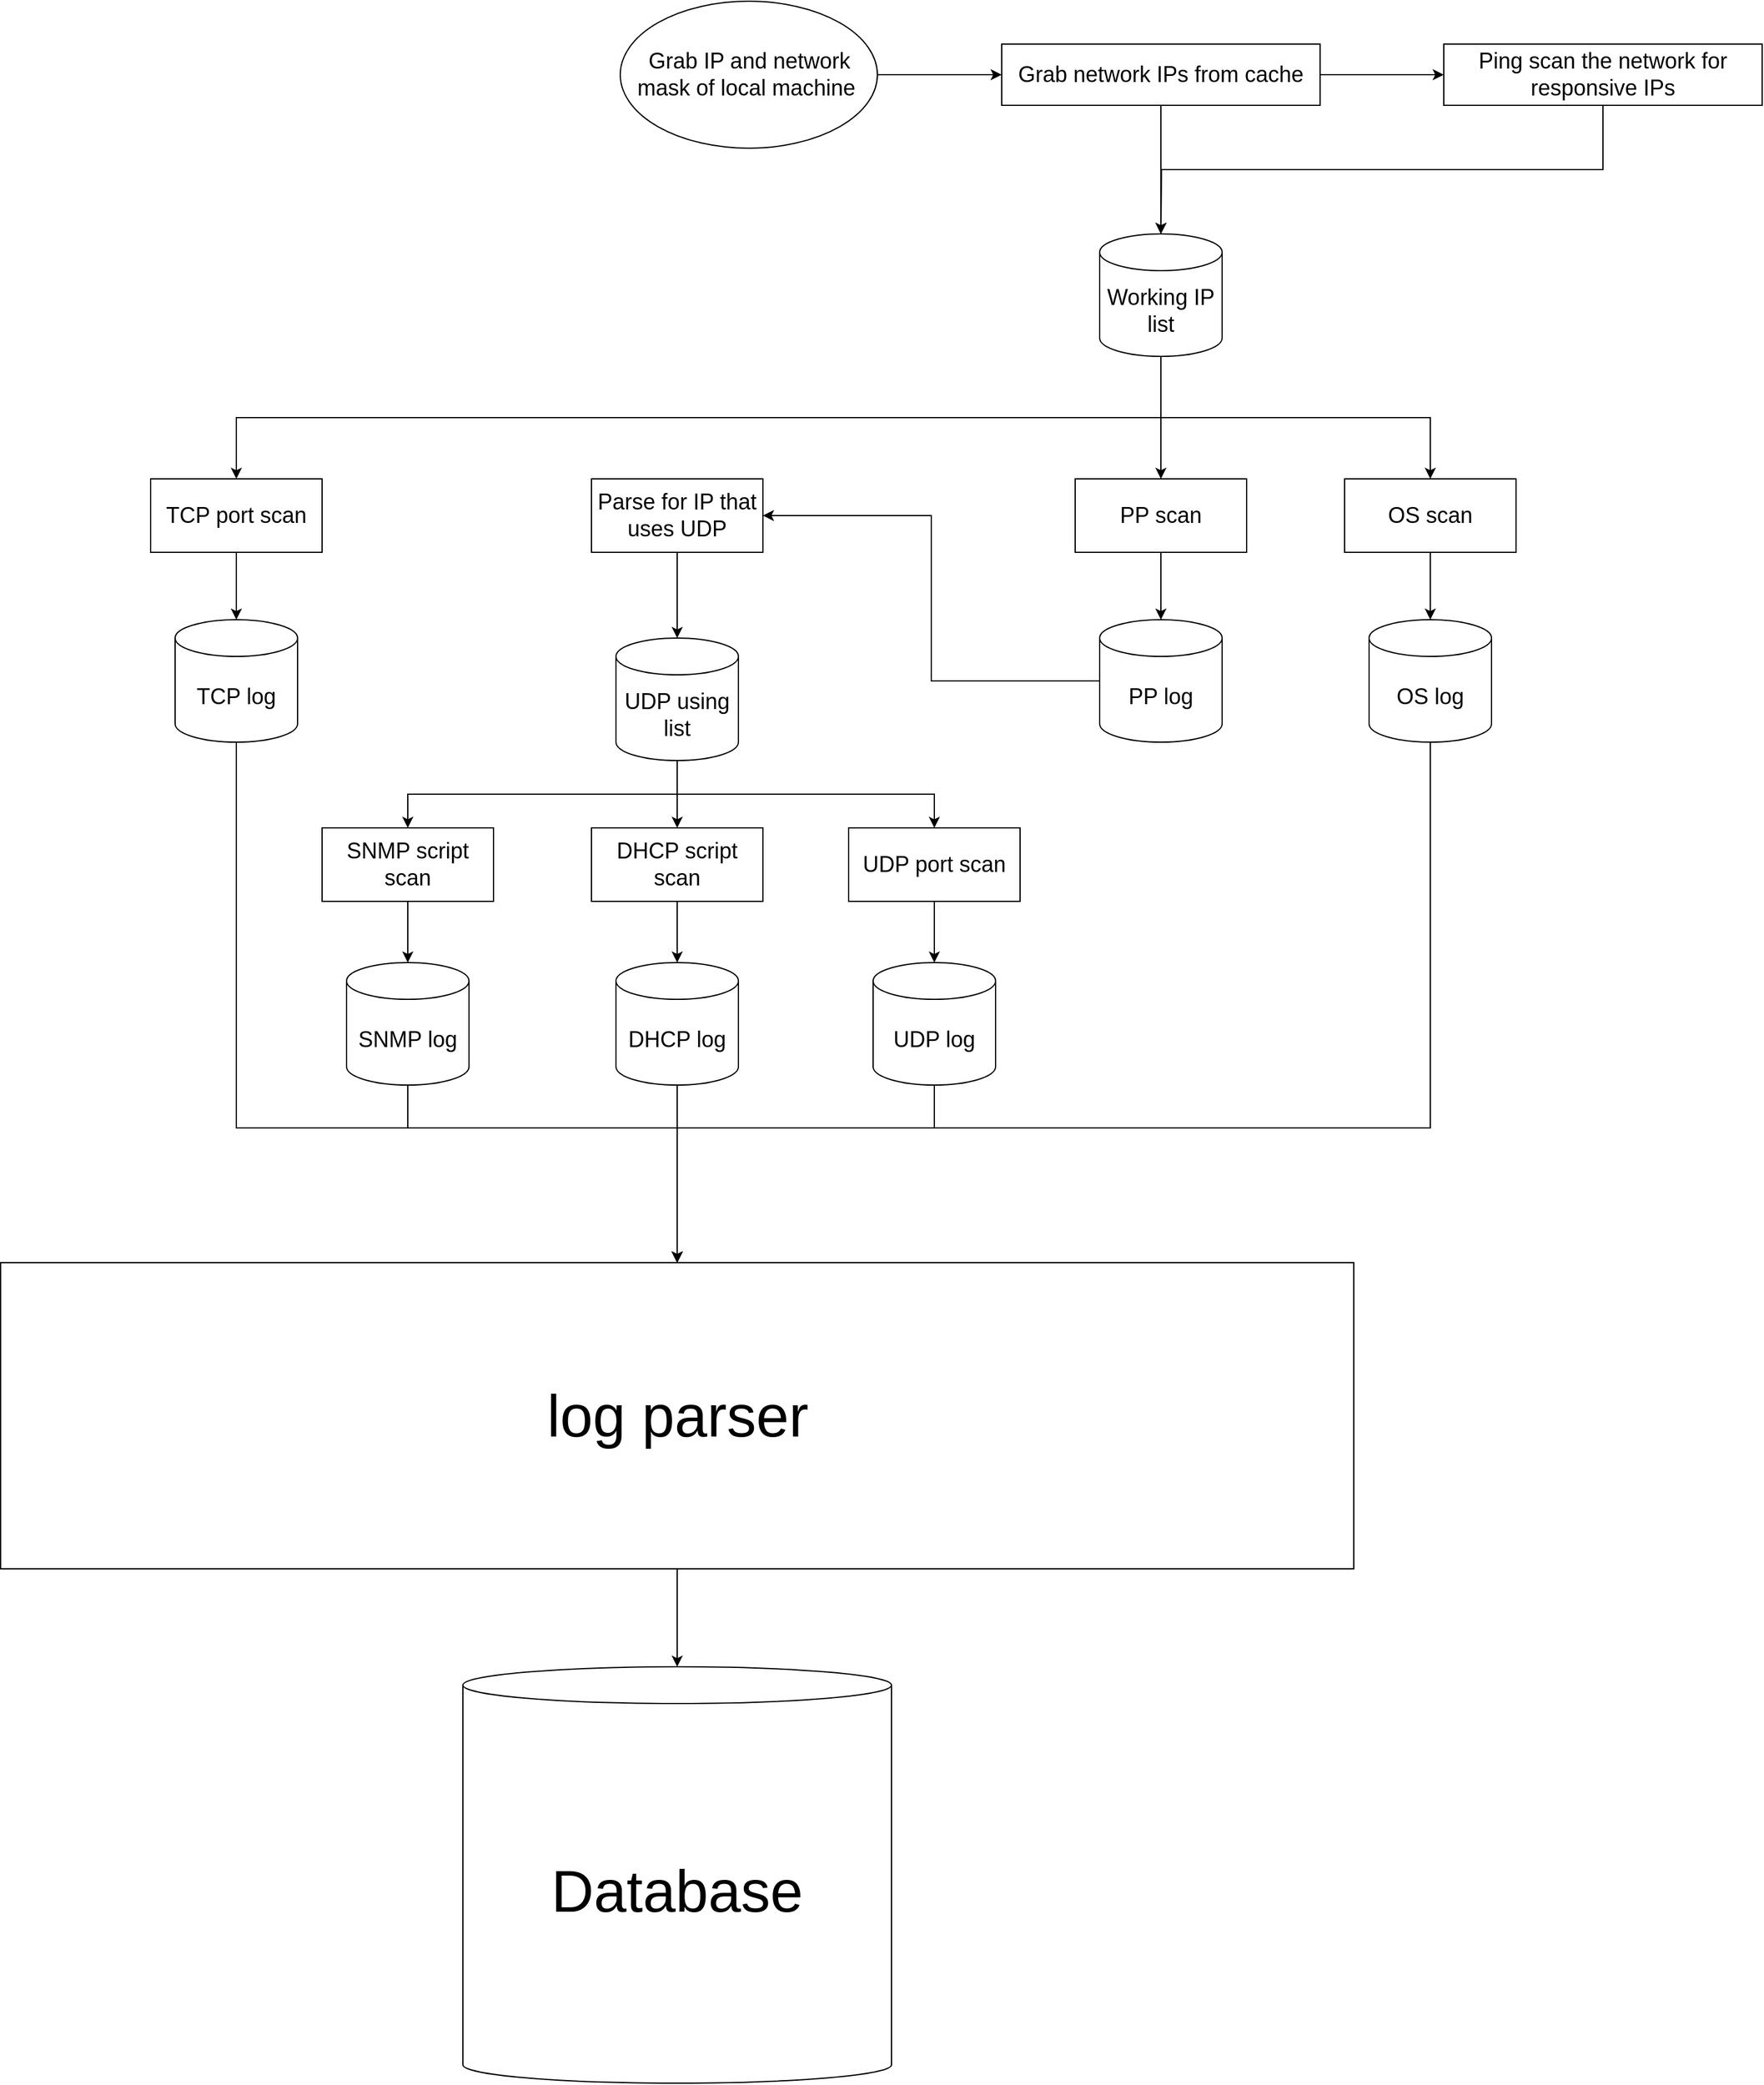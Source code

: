 <mxfile version="13.9.9" type="device"><diagram id="fcKBgYoPFcLBL658Hd3Y" name="第 1 页"><mxGraphModel dx="2633" dy="903" grid="1" gridSize="10" guides="1" tooltips="1" connect="1" arrows="1" fold="1" page="1" pageScale="1" pageWidth="827" pageHeight="1169" math="0" shadow="0"><root><mxCell id="0"/><mxCell id="1" parent="0"/><mxCell id="1AxPPNem9Uw8FBkgVJtk-5" style="edgeStyle=orthogonalEdgeStyle;rounded=0;orthogonalLoop=1;jettySize=auto;html=1;exitX=1;exitY=0.5;exitDx=0;exitDy=0;entryX=0;entryY=0.5;entryDx=0;entryDy=0;" parent="1" source="c6gwGKJdJA9xKn9oDRa9-1" target="c6gwGKJdJA9xKn9oDRa9-5" edge="1"><mxGeometry relative="1" as="geometry"/></mxCell><mxCell id="c6gwGKJdJA9xKn9oDRa9-1" value="&lt;font style=&quot;font-size: 18px&quot;&gt;Grab IP and network mask of local machine&amp;nbsp;&lt;br&gt;&lt;/font&gt;" style="ellipse;whiteSpace=wrap;html=1;" parent="1" vertex="1"><mxGeometry x="308.5" y="30" width="210" height="120" as="geometry"/></mxCell><mxCell id="1AxPPNem9Uw8FBkgVJtk-9" style="edgeStyle=orthogonalEdgeStyle;rounded=0;orthogonalLoop=1;jettySize=auto;html=1;exitX=1;exitY=0.5;exitDx=0;exitDy=0;entryX=0;entryY=0.5;entryDx=0;entryDy=0;" parent="1" source="c6gwGKJdJA9xKn9oDRa9-5" target="c6gwGKJdJA9xKn9oDRa9-7" edge="1"><mxGeometry relative="1" as="geometry"/></mxCell><mxCell id="cGT-KW0gCM3Yfdl7ZgTH-32" style="edgeStyle=orthogonalEdgeStyle;rounded=0;orthogonalLoop=1;jettySize=auto;html=1;exitX=0.5;exitY=1;exitDx=0;exitDy=0;" edge="1" parent="1" source="c6gwGKJdJA9xKn9oDRa9-5" target="c6gwGKJdJA9xKn9oDRa9-11"><mxGeometry relative="1" as="geometry"/></mxCell><mxCell id="c6gwGKJdJA9xKn9oDRa9-5" value="&lt;font style=&quot;font-size: 18px&quot;&gt;Grab network IPs from cache&lt;br&gt;&lt;/font&gt;" style="rounded=0;whiteSpace=wrap;html=1;" parent="1" vertex="1"><mxGeometry x="620" y="65" width="260" height="50" as="geometry"/></mxCell><mxCell id="cGT-KW0gCM3Yfdl7ZgTH-34" style="edgeStyle=orthogonalEdgeStyle;rounded=0;orthogonalLoop=1;jettySize=auto;html=1;exitX=0.5;exitY=1;exitDx=0;exitDy=0;exitPerimeter=0;entryX=0.5;entryY=0;entryDx=0;entryDy=0;" edge="1" parent="1" source="c6gwGKJdJA9xKn9oDRa9-11" target="cGT-KW0gCM3Yfdl7ZgTH-24"><mxGeometry relative="1" as="geometry"/></mxCell><mxCell id="cGT-KW0gCM3Yfdl7ZgTH-35" style="edgeStyle=orthogonalEdgeStyle;rounded=0;orthogonalLoop=1;jettySize=auto;html=1;exitX=0.5;exitY=1;exitDx=0;exitDy=0;exitPerimeter=0;entryX=0.5;entryY=0;entryDx=0;entryDy=0;" edge="1" parent="1" source="c6gwGKJdJA9xKn9oDRa9-11" target="c6gwGKJdJA9xKn9oDRa9-16"><mxGeometry relative="1" as="geometry"/></mxCell><mxCell id="cGT-KW0gCM3Yfdl7ZgTH-36" style="edgeStyle=orthogonalEdgeStyle;rounded=0;orthogonalLoop=1;jettySize=auto;html=1;exitX=0.5;exitY=1;exitDx=0;exitDy=0;exitPerimeter=0;entryX=0.5;entryY=0;entryDx=0;entryDy=0;" edge="1" parent="1" source="c6gwGKJdJA9xKn9oDRa9-11" target="cGT-KW0gCM3Yfdl7ZgTH-25"><mxGeometry relative="1" as="geometry"/></mxCell><mxCell id="c6gwGKJdJA9xKn9oDRa9-11" value="&lt;font style=&quot;font-size: 18px&quot;&gt;Working IP list&lt;/font&gt;" style="shape=cylinder3;whiteSpace=wrap;html=1;boundedLbl=1;backgroundOutline=1;size=15;" parent="1" vertex="1"><mxGeometry x="700" y="220" width="100" height="100" as="geometry"/></mxCell><mxCell id="c6gwGKJdJA9xKn9oDRa9-28" style="edgeStyle=orthogonalEdgeStyle;rounded=0;orthogonalLoop=1;jettySize=auto;html=1;exitX=0.5;exitY=1;exitDx=0;exitDy=0;entryX=0.5;entryY=0;entryDx=0;entryDy=0;entryPerimeter=0;" parent="1" source="c6gwGKJdJA9xKn9oDRa9-16" target="c6gwGKJdJA9xKn9oDRa9-27" edge="1"><mxGeometry relative="1" as="geometry"/></mxCell><mxCell id="c6gwGKJdJA9xKn9oDRa9-16" value="&lt;font style=&quot;font-size: 18px&quot;&gt;TCP port scan&lt;/font&gt;" style="rounded=0;whiteSpace=wrap;html=1;" parent="1" vertex="1"><mxGeometry x="-75" y="420" width="140" height="60" as="geometry"/></mxCell><mxCell id="cGT-KW0gCM3Yfdl7ZgTH-46" style="edgeStyle=orthogonalEdgeStyle;rounded=0;orthogonalLoop=1;jettySize=auto;html=1;exitX=0.5;exitY=1;exitDx=0;exitDy=0;exitPerimeter=0;entryX=0.5;entryY=0;entryDx=0;entryDy=0;" edge="1" parent="1" source="c6gwGKJdJA9xKn9oDRa9-27" target="eOPWxwSxeP9AWmsO0sd6-2"><mxGeometry relative="1" as="geometry"><Array as="points"><mxPoint x="-5" y="950"/><mxPoint x="355" y="950"/></Array></mxGeometry></mxCell><mxCell id="c6gwGKJdJA9xKn9oDRa9-27" value="&lt;span style=&quot;font-size: 18px&quot;&gt;TCP log&lt;/span&gt;" style="shape=cylinder3;whiteSpace=wrap;html=1;boundedLbl=1;backgroundOutline=1;size=15;" parent="1" vertex="1"><mxGeometry x="-55" y="535" width="100" height="100" as="geometry"/></mxCell><mxCell id="cGT-KW0gCM3Yfdl7ZgTH-43" style="edgeStyle=orthogonalEdgeStyle;rounded=0;orthogonalLoop=1;jettySize=auto;html=1;exitX=0;exitY=0.5;exitDx=0;exitDy=0;exitPerimeter=0;entryX=1;entryY=0.5;entryDx=0;entryDy=0;" edge="1" parent="1" source="c6gwGKJdJA9xKn9oDRa9-30" target="cGT-KW0gCM3Yfdl7ZgTH-42"><mxGeometry relative="1" as="geometry"/></mxCell><mxCell id="c6gwGKJdJA9xKn9oDRa9-30" value="&lt;font style=&quot;font-size: 18px&quot;&gt;PP log&lt;/font&gt;" style="shape=cylinder3;whiteSpace=wrap;html=1;boundedLbl=1;backgroundOutline=1;size=15;" parent="1" vertex="1"><mxGeometry x="700" y="535" width="100" height="100" as="geometry"/></mxCell><mxCell id="cGT-KW0gCM3Yfdl7ZgTH-38" style="edgeStyle=orthogonalEdgeStyle;rounded=0;orthogonalLoop=1;jettySize=auto;html=1;exitX=0.5;exitY=1;exitDx=0;exitDy=0;exitPerimeter=0;entryX=0.5;entryY=0;entryDx=0;entryDy=0;" edge="1" parent="1" source="c6gwGKJdJA9xKn9oDRa9-33" target="cGT-KW0gCM3Yfdl7ZgTH-5"><mxGeometry relative="1" as="geometry"/></mxCell><mxCell id="cGT-KW0gCM3Yfdl7ZgTH-39" style="edgeStyle=orthogonalEdgeStyle;rounded=0;orthogonalLoop=1;jettySize=auto;html=1;exitX=0.5;exitY=1;exitDx=0;exitDy=0;exitPerimeter=0;entryX=0.5;entryY=0;entryDx=0;entryDy=0;" edge="1" parent="1" source="c6gwGKJdJA9xKn9oDRa9-33" target="cGT-KW0gCM3Yfdl7ZgTH-8"><mxGeometry relative="1" as="geometry"/></mxCell><mxCell id="cGT-KW0gCM3Yfdl7ZgTH-40" style="edgeStyle=orthogonalEdgeStyle;rounded=0;orthogonalLoop=1;jettySize=auto;html=1;exitX=0.5;exitY=1;exitDx=0;exitDy=0;exitPerimeter=0;entryX=0.5;entryY=0;entryDx=0;entryDy=0;" edge="1" parent="1" source="c6gwGKJdJA9xKn9oDRa9-33" target="cGT-KW0gCM3Yfdl7ZgTH-20"><mxGeometry relative="1" as="geometry"/></mxCell><mxCell id="c6gwGKJdJA9xKn9oDRa9-33" value="&lt;font style=&quot;font-size: 18px&quot;&gt;UDP using list&lt;/font&gt;" style="shape=cylinder3;whiteSpace=wrap;html=1;boundedLbl=1;backgroundOutline=1;size=15;" parent="1" vertex="1"><mxGeometry x="305" y="550" width="100" height="100" as="geometry"/></mxCell><mxCell id="cGT-KW0gCM3Yfdl7ZgTH-51" style="edgeStyle=orthogonalEdgeStyle;rounded=0;orthogonalLoop=1;jettySize=auto;html=1;exitX=0.5;exitY=1;exitDx=0;exitDy=0;exitPerimeter=0;entryX=0.5;entryY=0;entryDx=0;entryDy=0;" edge="1" parent="1" source="c6gwGKJdJA9xKn9oDRa9-43" target="eOPWxwSxeP9AWmsO0sd6-2"><mxGeometry relative="1" as="geometry"><Array as="points"><mxPoint x="970" y="950"/><mxPoint x="355" y="950"/></Array></mxGeometry></mxCell><mxCell id="c6gwGKJdJA9xKn9oDRa9-43" value="&lt;font style=&quot;font-size: 18px&quot;&gt;OS log&lt;/font&gt;" style="shape=cylinder3;whiteSpace=wrap;html=1;boundedLbl=1;backgroundOutline=1;size=15;" parent="1" vertex="1"><mxGeometry x="920" y="535" width="100" height="100" as="geometry"/></mxCell><mxCell id="cGT-KW0gCM3Yfdl7ZgTH-53" style="edgeStyle=orthogonalEdgeStyle;rounded=0;orthogonalLoop=1;jettySize=auto;html=1;exitX=0.5;exitY=1;exitDx=0;exitDy=0;" edge="1" parent="1" source="eOPWxwSxeP9AWmsO0sd6-2" target="cGT-KW0gCM3Yfdl7ZgTH-52"><mxGeometry relative="1" as="geometry"/></mxCell><mxCell id="eOPWxwSxeP9AWmsO0sd6-2" value="&lt;font style=&quot;font-size: 48px&quot;&gt;log parser&lt;/font&gt;" style="rounded=0;whiteSpace=wrap;html=1;" parent="1" vertex="1"><mxGeometry x="-197.5" y="1060" width="1105" height="250" as="geometry"/></mxCell><mxCell id="cGT-KW0gCM3Yfdl7ZgTH-33" style="edgeStyle=orthogonalEdgeStyle;rounded=0;orthogonalLoop=1;jettySize=auto;html=1;exitX=0.5;exitY=1;exitDx=0;exitDy=0;" edge="1" parent="1" source="c6gwGKJdJA9xKn9oDRa9-7"><mxGeometry relative="1" as="geometry"><mxPoint x="750" y="220" as="targetPoint"/></mxGeometry></mxCell><mxCell id="c6gwGKJdJA9xKn9oDRa9-7" value="&lt;font style=&quot;font-size: 18px&quot;&gt;Ping scan the network for responsive IPs&lt;/font&gt;" style="rounded=0;whiteSpace=wrap;html=1;" parent="1" vertex="1"><mxGeometry x="981" y="65" width="260" height="50" as="geometry"/></mxCell><mxCell id="cGT-KW0gCM3Yfdl7ZgTH-7" style="edgeStyle=orthogonalEdgeStyle;rounded=0;orthogonalLoop=1;jettySize=auto;html=1;exitX=0.5;exitY=1;exitDx=0;exitDy=0;entryX=0.5;entryY=0;entryDx=0;entryDy=0;entryPerimeter=0;" edge="1" parent="1" source="cGT-KW0gCM3Yfdl7ZgTH-5" target="cGT-KW0gCM3Yfdl7ZgTH-6"><mxGeometry relative="1" as="geometry"/></mxCell><mxCell id="cGT-KW0gCM3Yfdl7ZgTH-5" value="&lt;font style=&quot;font-size: 18px&quot;&gt;DHCP script scan&lt;/font&gt;" style="rounded=0;whiteSpace=wrap;html=1;" vertex="1" parent="1"><mxGeometry x="285" y="705" width="140" height="60" as="geometry"/></mxCell><mxCell id="cGT-KW0gCM3Yfdl7ZgTH-48" style="edgeStyle=orthogonalEdgeStyle;rounded=0;orthogonalLoop=1;jettySize=auto;html=1;exitX=0.5;exitY=1;exitDx=0;exitDy=0;exitPerimeter=0;" edge="1" parent="1" source="cGT-KW0gCM3Yfdl7ZgTH-6"><mxGeometry relative="1" as="geometry"><mxPoint x="355" y="1060" as="targetPoint"/></mxGeometry></mxCell><mxCell id="cGT-KW0gCM3Yfdl7ZgTH-6" value="&lt;span style=&quot;font-size: 18px&quot;&gt;DHCP log&lt;/span&gt;" style="shape=cylinder3;whiteSpace=wrap;html=1;boundedLbl=1;backgroundOutline=1;size=15;" vertex="1" parent="1"><mxGeometry x="305" y="815" width="100" height="100" as="geometry"/></mxCell><mxCell id="cGT-KW0gCM3Yfdl7ZgTH-10" style="edgeStyle=orthogonalEdgeStyle;rounded=0;orthogonalLoop=1;jettySize=auto;html=1;exitX=0.5;exitY=1;exitDx=0;exitDy=0;entryX=0.5;entryY=0;entryDx=0;entryDy=0;entryPerimeter=0;" edge="1" parent="1" source="cGT-KW0gCM3Yfdl7ZgTH-8" target="cGT-KW0gCM3Yfdl7ZgTH-9"><mxGeometry relative="1" as="geometry"/></mxCell><mxCell id="cGT-KW0gCM3Yfdl7ZgTH-8" value="&lt;font style=&quot;font-size: 18px&quot;&gt;SNMP script scan&lt;/font&gt;" style="rounded=0;whiteSpace=wrap;html=1;" vertex="1" parent="1"><mxGeometry x="65" y="705" width="140" height="60" as="geometry"/></mxCell><mxCell id="cGT-KW0gCM3Yfdl7ZgTH-50" style="edgeStyle=orthogonalEdgeStyle;rounded=0;orthogonalLoop=1;jettySize=auto;html=1;exitX=0.5;exitY=1;exitDx=0;exitDy=0;exitPerimeter=0;entryX=0.5;entryY=0;entryDx=0;entryDy=0;" edge="1" parent="1" source="cGT-KW0gCM3Yfdl7ZgTH-9" target="eOPWxwSxeP9AWmsO0sd6-2"><mxGeometry relative="1" as="geometry"><Array as="points"><mxPoint x="135" y="950"/><mxPoint x="355" y="950"/></Array></mxGeometry></mxCell><mxCell id="cGT-KW0gCM3Yfdl7ZgTH-9" value="&lt;span style=&quot;font-size: 18px&quot;&gt;SNMP log&lt;/span&gt;" style="shape=cylinder3;whiteSpace=wrap;html=1;boundedLbl=1;backgroundOutline=1;size=15;" vertex="1" parent="1"><mxGeometry x="85" y="815" width="100" height="100" as="geometry"/></mxCell><mxCell id="cGT-KW0gCM3Yfdl7ZgTH-22" style="edgeStyle=orthogonalEdgeStyle;rounded=0;orthogonalLoop=1;jettySize=auto;html=1;exitX=0.5;exitY=1;exitDx=0;exitDy=0;entryX=0.5;entryY=0;entryDx=0;entryDy=0;entryPerimeter=0;" edge="1" parent="1" source="cGT-KW0gCM3Yfdl7ZgTH-20" target="cGT-KW0gCM3Yfdl7ZgTH-21"><mxGeometry relative="1" as="geometry"/></mxCell><mxCell id="cGT-KW0gCM3Yfdl7ZgTH-20" value="&lt;font style=&quot;font-size: 18px&quot;&gt;UDP port scan&lt;/font&gt;" style="rounded=0;whiteSpace=wrap;html=1;" vertex="1" parent="1"><mxGeometry x="495" y="705" width="140" height="60" as="geometry"/></mxCell><mxCell id="cGT-KW0gCM3Yfdl7ZgTH-49" style="edgeStyle=orthogonalEdgeStyle;rounded=0;orthogonalLoop=1;jettySize=auto;html=1;exitX=0.5;exitY=1;exitDx=0;exitDy=0;exitPerimeter=0;entryX=0.5;entryY=0;entryDx=0;entryDy=0;" edge="1" parent="1" source="cGT-KW0gCM3Yfdl7ZgTH-21" target="eOPWxwSxeP9AWmsO0sd6-2"><mxGeometry relative="1" as="geometry"><Array as="points"><mxPoint x="565" y="950"/><mxPoint x="355" y="950"/></Array></mxGeometry></mxCell><mxCell id="cGT-KW0gCM3Yfdl7ZgTH-21" value="&lt;span style=&quot;font-size: 18px&quot;&gt;UDP log&lt;/span&gt;" style="shape=cylinder3;whiteSpace=wrap;html=1;boundedLbl=1;backgroundOutline=1;size=15;" vertex="1" parent="1"><mxGeometry x="515" y="815" width="100" height="100" as="geometry"/></mxCell><mxCell id="cGT-KW0gCM3Yfdl7ZgTH-30" style="edgeStyle=orthogonalEdgeStyle;rounded=0;orthogonalLoop=1;jettySize=auto;html=1;exitX=0.5;exitY=1;exitDx=0;exitDy=0;entryX=0.5;entryY=0;entryDx=0;entryDy=0;entryPerimeter=0;" edge="1" parent="1" source="cGT-KW0gCM3Yfdl7ZgTH-24" target="c6gwGKJdJA9xKn9oDRa9-30"><mxGeometry relative="1" as="geometry"/></mxCell><mxCell id="cGT-KW0gCM3Yfdl7ZgTH-24" value="&lt;font style=&quot;font-size: 18px&quot;&gt;PP scan&lt;/font&gt;" style="rounded=0;whiteSpace=wrap;html=1;" vertex="1" parent="1"><mxGeometry x="680" y="420" width="140" height="60" as="geometry"/></mxCell><mxCell id="cGT-KW0gCM3Yfdl7ZgTH-29" style="edgeStyle=orthogonalEdgeStyle;rounded=0;orthogonalLoop=1;jettySize=auto;html=1;exitX=0.5;exitY=1;exitDx=0;exitDy=0;entryX=0.5;entryY=0;entryDx=0;entryDy=0;entryPerimeter=0;" edge="1" parent="1" source="cGT-KW0gCM3Yfdl7ZgTH-25" target="c6gwGKJdJA9xKn9oDRa9-43"><mxGeometry relative="1" as="geometry"/></mxCell><mxCell id="cGT-KW0gCM3Yfdl7ZgTH-25" value="&lt;font style=&quot;font-size: 18px&quot;&gt;OS scan&lt;/font&gt;" style="rounded=0;whiteSpace=wrap;html=1;" vertex="1" parent="1"><mxGeometry x="900" y="420" width="140" height="60" as="geometry"/></mxCell><mxCell id="cGT-KW0gCM3Yfdl7ZgTH-44" style="edgeStyle=orthogonalEdgeStyle;rounded=0;orthogonalLoop=1;jettySize=auto;html=1;exitX=0.5;exitY=1;exitDx=0;exitDy=0;entryX=0.5;entryY=0;entryDx=0;entryDy=0;entryPerimeter=0;" edge="1" parent="1" source="cGT-KW0gCM3Yfdl7ZgTH-42" target="c6gwGKJdJA9xKn9oDRa9-33"><mxGeometry relative="1" as="geometry"/></mxCell><mxCell id="cGT-KW0gCM3Yfdl7ZgTH-42" value="&lt;font style=&quot;font-size: 18px&quot;&gt;Parse for IP that uses UDP&lt;/font&gt;" style="rounded=0;whiteSpace=wrap;html=1;" vertex="1" parent="1"><mxGeometry x="285" y="420" width="140" height="60" as="geometry"/></mxCell><mxCell id="cGT-KW0gCM3Yfdl7ZgTH-52" value="&lt;font style=&quot;font-size: 48px&quot;&gt;Database&lt;br&gt;&lt;/font&gt;" style="shape=cylinder3;whiteSpace=wrap;html=1;boundedLbl=1;backgroundOutline=1;size=15;" vertex="1" parent="1"><mxGeometry x="180" y="1390" width="350" height="340" as="geometry"/></mxCell></root></mxGraphModel></diagram></mxfile>